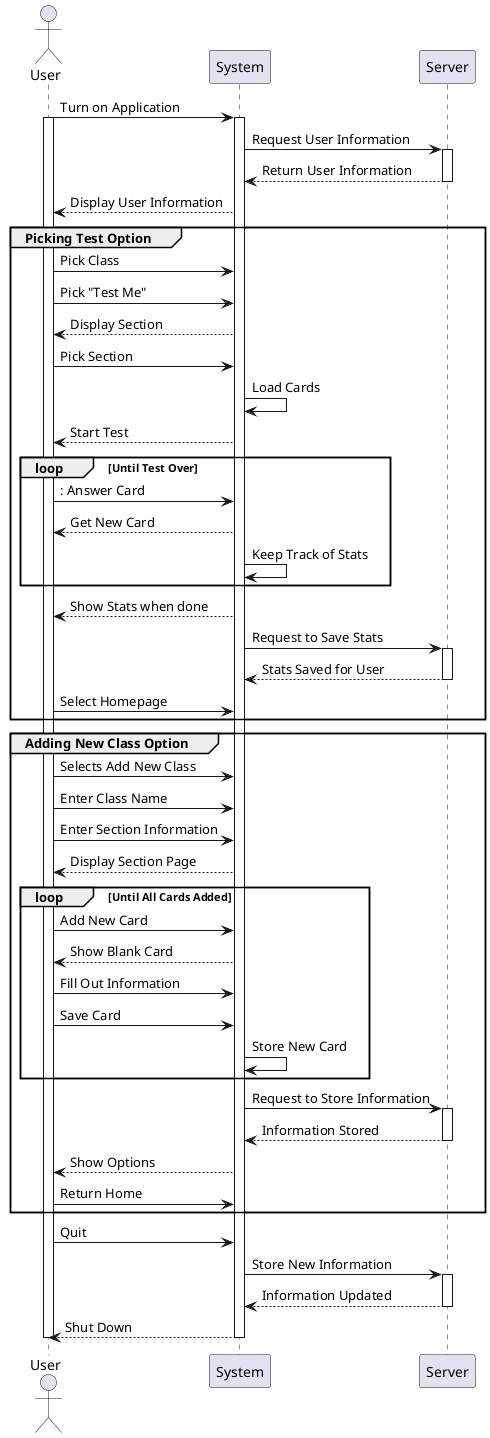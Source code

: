 @startuml
Actor User


User -> System : Turn on Application
Activate User
Activate System

System -> Server : Request User Information
Activate Server

Server --> System : Return User Information
Deactivate Server

System --> User : Display User Information

group Picking Test Option
User -> System : Pick Class
User -> System : Pick "Test Me"

System --> User : Display Section
User -> System : Pick Section

System -> System : Load Cards
System --> User : Start Test

loop Until Test Over
User -> System: : Answer Card
System --> User : Get New Card
System -> System : Keep Track of Stats
end

System --> User : Show Stats when done
System -> Server : Request to Save Stats
activate Server
Server --> System : Stats Saved for User
deactivate Server
User -> System : Select Homepage
end

group Adding New Class Option
User -> System : Selects Add New Class
User -> System : Enter Class Name
User -> System : Enter Section Information
System --> User : Display Section Page

loop Until All Cards Added
User -> System : Add New Card
System --> User : Show Blank Card
User -> System : Fill Out Information
User -> System : Save Card
System -> System : Store New Card
end

System -> Server : Request to Store Information
activate Server
Server --> System : Information Stored
deactivate Server
System --> User : Show Options
User -> System : Return Home
end

User -> System : Quit
System -> Server : Store New Information
activate Server
Server --> System : Information Updated
deactivate Server
System --> User : Shut Down
deactivate System
deactivate User
@enduml